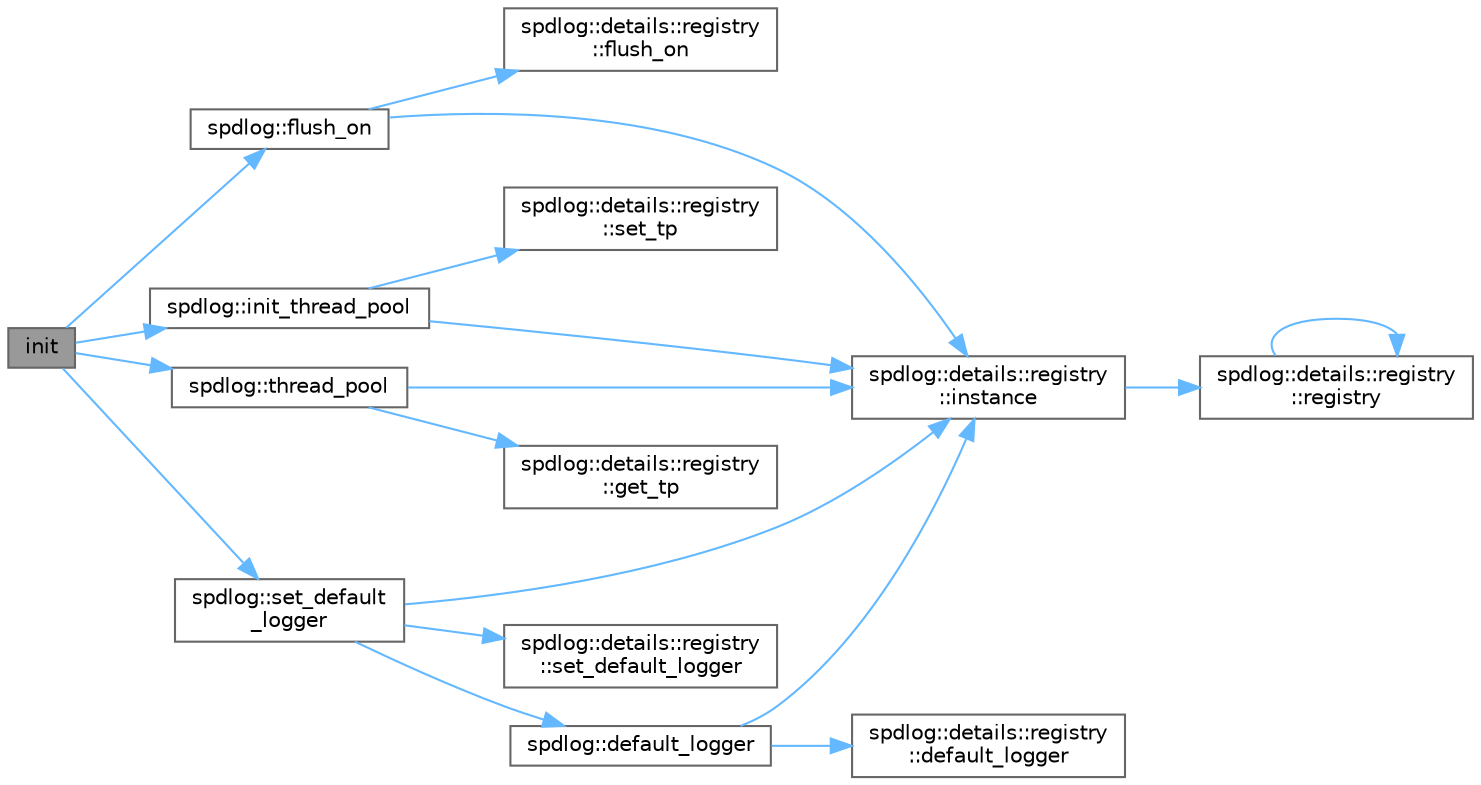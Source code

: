 digraph "init"
{
 // LATEX_PDF_SIZE
  bgcolor="transparent";
  edge [fontname=Helvetica,fontsize=10,labelfontname=Helvetica,labelfontsize=10];
  node [fontname=Helvetica,fontsize=10,shape=box,height=0.2,width=0.4];
  rankdir="LR";
  Node1 [id="Node000001",label="init",height=0.2,width=0.4,color="gray40", fillcolor="grey60", style="filled", fontcolor="black",tooltip=" "];
  Node1 -> Node2 [id="edge1_Node000001_Node000002",color="steelblue1",style="solid",tooltip=" "];
  Node2 [id="Node000002",label="spdlog::flush_on",height=0.2,width=0.4,color="grey40", fillcolor="white", style="filled",URL="$namespacespdlog.html#a08274a24d08e4881a651d693d6c370d9",tooltip=" "];
  Node2 -> Node3 [id="edge2_Node000002_Node000003",color="steelblue1",style="solid",tooltip=" "];
  Node3 [id="Node000003",label="spdlog::details::registry\l::flush_on",height=0.2,width=0.4,color="grey40", fillcolor="white", style="filled",URL="$classspdlog_1_1details_1_1registry.html#ae14d88418e84e402c60e03f1714378de",tooltip=" "];
  Node2 -> Node4 [id="edge3_Node000002_Node000004",color="steelblue1",style="solid",tooltip=" "];
  Node4 [id="Node000004",label="spdlog::details::registry\l::instance",height=0.2,width=0.4,color="grey40", fillcolor="white", style="filled",URL="$classspdlog_1_1details_1_1registry.html#a80e538239c94a3a33300b2c04cb21c43",tooltip=" "];
  Node4 -> Node5 [id="edge4_Node000004_Node000005",color="steelblue1",style="solid",tooltip=" "];
  Node5 [id="Node000005",label="spdlog::details::registry\l::registry",height=0.2,width=0.4,color="grey40", fillcolor="white", style="filled",URL="$classspdlog_1_1details_1_1registry.html#aa89595812cd5c9c49e0d64e6573c48f9",tooltip=" "];
  Node5 -> Node5 [id="edge5_Node000005_Node000005",color="steelblue1",style="solid",tooltip=" "];
  Node1 -> Node6 [id="edge6_Node000001_Node000006",color="steelblue1",style="solid",tooltip=" "];
  Node6 [id="Node000006",label="spdlog::init_thread_pool",height=0.2,width=0.4,color="grey40", fillcolor="white", style="filled",URL="$namespacespdlog.html#a71e7d0a26bc526b8c09dafe922f985dd",tooltip=" "];
  Node6 -> Node4 [id="edge7_Node000006_Node000004",color="steelblue1",style="solid",tooltip=" "];
  Node6 -> Node7 [id="edge8_Node000006_Node000007",color="steelblue1",style="solid",tooltip=" "];
  Node7 [id="Node000007",label="spdlog::details::registry\l::set_tp",height=0.2,width=0.4,color="grey40", fillcolor="white", style="filled",URL="$classspdlog_1_1details_1_1registry.html#a98007e577b25bbcbfec2cae3b77f6c74",tooltip=" "];
  Node1 -> Node8 [id="edge9_Node000001_Node000008",color="steelblue1",style="solid",tooltip=" "];
  Node8 [id="Node000008",label="spdlog::set_default\l_logger",height=0.2,width=0.4,color="grey40", fillcolor="white", style="filled",URL="$namespacespdlog.html#aaf7abb61f4604a4d4af6017b4ecce0d7",tooltip=" "];
  Node8 -> Node9 [id="edge10_Node000008_Node000009",color="steelblue1",style="solid",tooltip=" "];
  Node9 [id="Node000009",label="spdlog::default_logger",height=0.2,width=0.4,color="grey40", fillcolor="white", style="filled",URL="$namespacespdlog.html#ab3dc5a1c90dbb5a3b92b69245df7eee9",tooltip=" "];
  Node9 -> Node10 [id="edge11_Node000009_Node000010",color="steelblue1",style="solid",tooltip=" "];
  Node10 [id="Node000010",label="spdlog::details::registry\l::default_logger",height=0.2,width=0.4,color="grey40", fillcolor="white", style="filled",URL="$classspdlog_1_1details_1_1registry.html#ae33f5e596ca6748e7d30c7defc379e6c",tooltip=" "];
  Node9 -> Node4 [id="edge12_Node000009_Node000004",color="steelblue1",style="solid",tooltip=" "];
  Node8 -> Node4 [id="edge13_Node000008_Node000004",color="steelblue1",style="solid",tooltip=" "];
  Node8 -> Node11 [id="edge14_Node000008_Node000011",color="steelblue1",style="solid",tooltip=" "];
  Node11 [id="Node000011",label="spdlog::details::registry\l::set_default_logger",height=0.2,width=0.4,color="grey40", fillcolor="white", style="filled",URL="$classspdlog_1_1details_1_1registry.html#a8ee8ce2fab11e431e79afb6d30189a63",tooltip=" "];
  Node1 -> Node12 [id="edge15_Node000001_Node000012",color="steelblue1",style="solid",tooltip=" "];
  Node12 [id="Node000012",label="spdlog::thread_pool",height=0.2,width=0.4,color="grey40", fillcolor="white", style="filled",URL="$namespacespdlog.html#a750bacd8a9e66c5ae91b45673a4902c4",tooltip=" "];
  Node12 -> Node13 [id="edge16_Node000012_Node000013",color="steelblue1",style="solid",tooltip=" "];
  Node13 [id="Node000013",label="spdlog::details::registry\l::get_tp",height=0.2,width=0.4,color="grey40", fillcolor="white", style="filled",URL="$classspdlog_1_1details_1_1registry.html#a6d57be22a0fe97c3f88f6895b8d0f70d",tooltip=" "];
  Node12 -> Node4 [id="edge17_Node000012_Node000004",color="steelblue1",style="solid",tooltip=" "];
}
